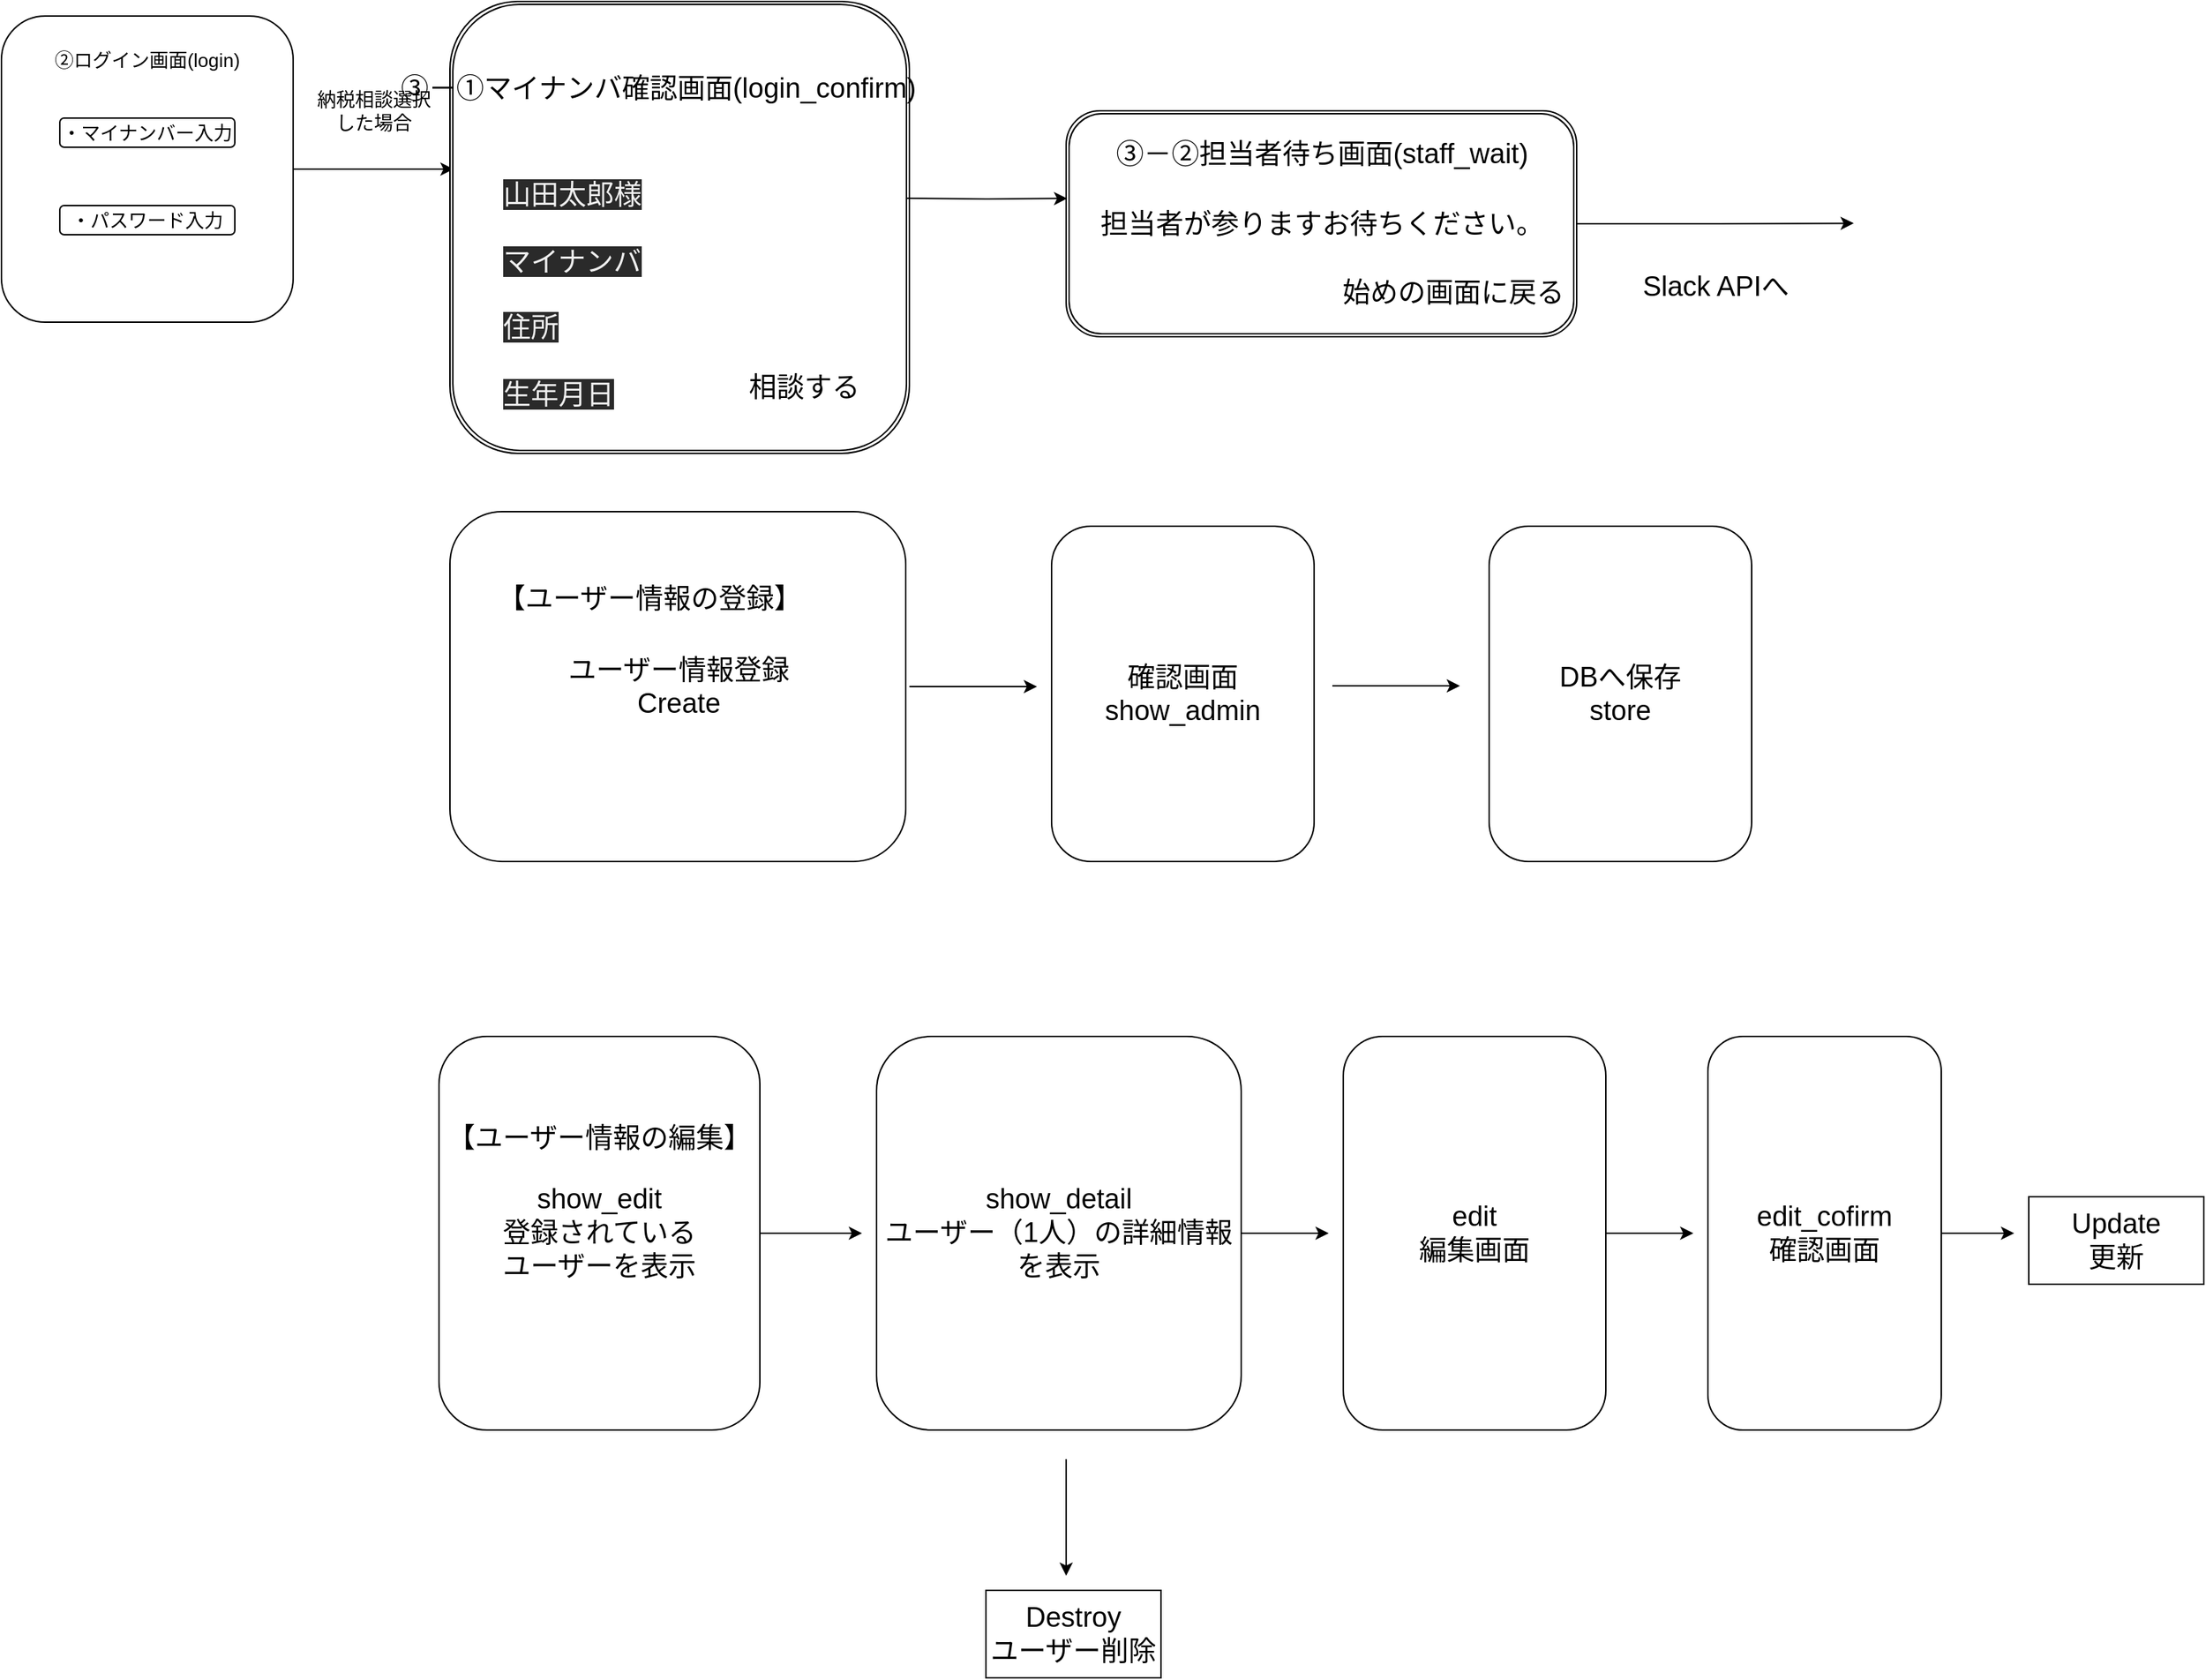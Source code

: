 <mxfile version="13.10.0" type="embed">
    <diagram id="6hGFLwfOUW9BJ-s0fimq" name="Page-1">
        <mxGraphModel dx="1013" dy="767" grid="1" gridSize="10" guides="1" tooltips="1" connect="1" arrows="1" fold="1" page="1" pageScale="1" pageWidth="1654" pageHeight="1169" math="0" shadow="0">
            <root>
                <mxCell id="0"/>
                <mxCell id="1" parent="0"/>
                <mxCell id="0iTI7bKBJ6JELypw6VL1-83" style="edgeStyle=orthogonalEdgeStyle;rounded=0;orthogonalLoop=1;jettySize=auto;html=1;exitX=1;exitY=0.5;exitDx=0;exitDy=0;fontSize=13;" parent="1" source="36" edge="1">
                    <mxGeometry relative="1" as="geometry">
                        <mxPoint x="500" y="165" as="targetPoint"/>
                        <Array as="points">
                            <mxPoint x="500" y="165"/>
                        </Array>
                    </mxGeometry>
                </mxCell>
                <mxCell id="36" value="&lt;br style=&quot;font-size: 13px;&quot;&gt;②ログイン画面(login)" style="rounded=1;whiteSpace=wrap;html=1;align=center;horizontal=1;verticalAlign=top;fontSize=13;" parent="1" vertex="1">
                    <mxGeometry x="190" y="60" width="200" height="210" as="geometry"/>
                </mxCell>
                <mxCell id="37" value="&lt;span style=&quot;font-size: 13px;&quot;&gt;・マイナンバー入力&lt;/span&gt;" style="rounded=1;whiteSpace=wrap;html=1;fontSize=13;" parent="1" vertex="1">
                    <mxGeometry x="230" y="130" width="120" height="20" as="geometry"/>
                </mxCell>
                <mxCell id="38" value="&lt;span style=&quot;font-size: 13px;&quot;&gt;・パスワード入力&lt;/span&gt;" style="rounded=1;whiteSpace=wrap;html=1;fontSize=13;" parent="1" vertex="1">
                    <mxGeometry x="230" y="190" width="120" height="20" as="geometry"/>
                </mxCell>
                <mxCell id="39" style="edgeStyle=orthogonalEdgeStyle;rounded=0;orthogonalLoop=1;jettySize=auto;html=1;exitX=0.5;exitY=1;exitDx=0;exitDy=0;fontSize=13;" parent="1" source="36" target="36" edge="1">
                    <mxGeometry relative="1" as="geometry"/>
                </mxCell>
                <mxCell id="42" value="" style="edgeStyle=orthogonalEdgeStyle;rounded=0;orthogonalLoop=1;jettySize=auto;html=1;fontSize=19;" parent="1" target="41" edge="1">
                    <mxGeometry relative="1" as="geometry">
                        <mxPoint x="655.059" y="240" as="sourcePoint"/>
                    </mxGeometry>
                </mxCell>
                <mxCell id="41" value="" style="shape=ext;double=1;rounded=1;whiteSpace=wrap;html=1;align=left;fontSize=19;" parent="1" vertex="1">
                    <mxGeometry x="497.5" y="50" width="315" height="310" as="geometry"/>
                </mxCell>
                <mxCell id="0iTI7bKBJ6JELypw6VL1-79" value="相談する" style="text;html=1;align=center;verticalAlign=middle;resizable=0;points=[];autosize=1;fontSize=19;" parent="1" vertex="1">
                    <mxGeometry x="695" y="300" width="90" height="30" as="geometry"/>
                </mxCell>
                <mxCell id="xsVDTVftM3OOLQT2cAot-43" style="edgeStyle=orthogonalEdgeStyle;rounded=0;orthogonalLoop=1;jettySize=auto;html=1;entryX=0.002;entryY=0.388;entryDx=0;entryDy=0;entryPerimeter=0;fontSize=19;" parent="1" target="xsVDTVftM3OOLQT2cAot-42" edge="1">
                    <mxGeometry relative="1" as="geometry">
                        <Array as="points"/>
                        <mxPoint x="810" y="185" as="sourcePoint"/>
                    </mxGeometry>
                </mxCell>
                <mxCell id="0iTI7bKBJ6JELypw6VL1-86" value="納税相談選択&lt;br style=&quot;font-size: 13px;&quot;&gt;した場合" style="text;html=1;align=center;verticalAlign=middle;resizable=0;points=[];autosize=1;fontSize=13;" parent="1" vertex="1">
                    <mxGeometry x="400" y="105" width="90" height="40" as="geometry"/>
                </mxCell>
                <mxCell id="xsVDTVftM3OOLQT2cAot-39" value="③－①マイナンバ確認画面(login_confirm)" style="text;html=1;align=center;verticalAlign=middle;resizable=0;points=[];autosize=1;fontSize=19;" parent="1" vertex="1">
                    <mxGeometry x="455" y="95" width="370" height="30" as="geometry"/>
                </mxCell>
                <mxCell id="44" style="edgeStyle=orthogonalEdgeStyle;rounded=0;orthogonalLoop=1;jettySize=auto;html=1;exitX=1;exitY=0.5;exitDx=0;exitDy=0;fontSize=19;" parent="1" source="xsVDTVftM3OOLQT2cAot-42" edge="1">
                    <mxGeometry relative="1" as="geometry">
                        <mxPoint x="1460" y="202.176" as="targetPoint"/>
                    </mxGeometry>
                </mxCell>
                <mxCell id="xsVDTVftM3OOLQT2cAot-42" value="" style="shape=ext;double=1;rounded=1;whiteSpace=wrap;html=1;align=left;fontSize=19;" parent="1" vertex="1">
                    <mxGeometry x="920" y="125" width="350" height="155" as="geometry"/>
                </mxCell>
                <mxCell id="xsVDTVftM3OOLQT2cAot-46" value="担当者が参りますお待ちください。" style="text;html=1;align=center;verticalAlign=middle;resizable=0;points=[];autosize=1;fontSize=19;" parent="1" vertex="1">
                    <mxGeometry x="935" y="187.5" width="320" height="30" as="geometry"/>
                </mxCell>
                <mxCell id="xsVDTVftM3OOLQT2cAot-47" value="③－②担当者待ち画面(staff_wait)" style="text;html=1;align=center;verticalAlign=middle;resizable=0;points=[];autosize=1;fontSize=19;" parent="1" vertex="1">
                    <mxGeometry x="945" y="140" width="300" height="30" as="geometry"/>
                </mxCell>
                <mxCell id="xsVDTVftM3OOLQT2cAot-55" value="始めの画面に戻る" style="text;html=1;align=center;verticalAlign=middle;resizable=0;points=[];autosize=1;fontSize=19;" parent="1" vertex="1">
                    <mxGeometry x="1100" y="235" width="170" height="30" as="geometry"/>
                </mxCell>
                <mxCell id="43" value="&lt;span style=&quot;color: rgb(240, 240, 240); font-family: helvetica; font-size: 19px; font-style: normal; font-weight: 400; letter-spacing: normal; text-align: left; text-indent: 0px; text-transform: none; word-spacing: 0px; background-color: rgb(42, 42, 42); float: none; display: inline;&quot;&gt;山田太郎様&lt;br style=&quot;font-size: 19px;&quot;&gt;&lt;br style=&quot;font-size: 19px;&quot;&gt;マイナンバ&lt;br style=&quot;font-size: 19px;&quot;&gt;&lt;br style=&quot;font-size: 19px;&quot;&gt;住所&lt;br style=&quot;font-size: 19px;&quot;&gt;&lt;br style=&quot;font-size: 19px;&quot;&gt;生年月日&lt;br style=&quot;font-size: 19px;&quot;&gt;&lt;br style=&quot;font-size: 19px;&quot;&gt;&lt;/span&gt;" style="text;whiteSpace=wrap;html=1;fontSize=19;" parent="1" vertex="1">
                    <mxGeometry x="531.5" y="165" width="140" height="140" as="geometry"/>
                </mxCell>
                <mxCell id="45" value="Slack APIへ" style="text;html=1;align=center;verticalAlign=middle;resizable=0;points=[];autosize=1;fontSize=19;" parent="1" vertex="1">
                    <mxGeometry x="1305" y="231" width="120" height="30" as="geometry"/>
                </mxCell>
                <mxCell id="47" value="ユーザー情報登録&lt;br style=&quot;font-size: 19px;&quot;&gt;Create" style="rounded=1;whiteSpace=wrap;html=1;fontSize=19;" parent="1" vertex="1">
                    <mxGeometry x="497.5" y="400" width="312.5" height="240" as="geometry"/>
                </mxCell>
                <mxCell id="48" value="確認画面&lt;br style=&quot;font-size: 19px;&quot;&gt;show_admin" style="rounded=1;whiteSpace=wrap;html=1;fontSize=19;" parent="1" vertex="1">
                    <mxGeometry x="910" y="410" width="180" height="230" as="geometry"/>
                </mxCell>
                <mxCell id="70" style="edgeStyle=orthogonalEdgeStyle;rounded=0;orthogonalLoop=1;jettySize=auto;html=1;fontSize=19;" edge="1" parent="1" source="51">
                    <mxGeometry relative="1" as="geometry">
                        <mxPoint x="780" y="895" as="targetPoint"/>
                    </mxGeometry>
                </mxCell>
                <mxCell id="51" value="show_edit&lt;br style=&quot;font-size: 19px&quot;&gt;登録されている&lt;br&gt;ユーザーを表示" style="rounded=1;whiteSpace=wrap;html=1;fontSize=19;" parent="1" vertex="1">
                    <mxGeometry x="490" y="760" width="220" height="270" as="geometry"/>
                </mxCell>
                <mxCell id="52" value="" style="endArrow=classic;html=1;fontSize=19;" parent="1" edge="1">
                    <mxGeometry width="50" height="50" relative="1" as="geometry">
                        <mxPoint x="812.5" y="520" as="sourcePoint"/>
                        <mxPoint x="900" y="520" as="targetPoint"/>
                    </mxGeometry>
                </mxCell>
                <mxCell id="58" value="DBへ保存&lt;br style=&quot;font-size: 19px;&quot;&gt;store" style="rounded=1;whiteSpace=wrap;html=1;fontSize=19;" parent="1" vertex="1">
                    <mxGeometry x="1210" y="410" width="180" height="230" as="geometry"/>
                </mxCell>
                <mxCell id="59" value="" style="endArrow=classic;html=1;fontSize=19;" parent="1" edge="1">
                    <mxGeometry width="50" height="50" relative="1" as="geometry">
                        <mxPoint x="1102.5" y="519.5" as="sourcePoint"/>
                        <mxPoint x="1190" y="519.5" as="targetPoint"/>
                    </mxGeometry>
                </mxCell>
                <mxCell id="71" style="edgeStyle=orthogonalEdgeStyle;rounded=0;orthogonalLoop=1;jettySize=auto;html=1;fontSize=19;" edge="1" parent="1" source="60">
                    <mxGeometry relative="1" as="geometry">
                        <mxPoint x="1100" y="895" as="targetPoint"/>
                    </mxGeometry>
                </mxCell>
                <mxCell id="60" value="show_detail&lt;br style=&quot;font-size: 19px;&quot;&gt;ユーザー（1人）の詳細情報を表示" style="rounded=1;whiteSpace=wrap;html=1;fontSize=19;" parent="1" vertex="1">
                    <mxGeometry x="790" y="760" width="250" height="270" as="geometry"/>
                </mxCell>
                <mxCell id="72" style="edgeStyle=orthogonalEdgeStyle;rounded=0;orthogonalLoop=1;jettySize=auto;html=1;fontSize=19;" edge="1" parent="1" source="61">
                    <mxGeometry relative="1" as="geometry">
                        <mxPoint x="1350" y="895" as="targetPoint"/>
                    </mxGeometry>
                </mxCell>
                <mxCell id="61" value="edit&lt;br style=&quot;font-size: 19px;&quot;&gt;編集画面" style="rounded=1;whiteSpace=wrap;html=1;fontSize=19;" parent="1" vertex="1">
                    <mxGeometry x="1110" y="760" width="180" height="270" as="geometry"/>
                </mxCell>
                <mxCell id="73" style="edgeStyle=orthogonalEdgeStyle;rounded=0;orthogonalLoop=1;jettySize=auto;html=1;fontSize=19;" edge="1" parent="1" source="63">
                    <mxGeometry relative="1" as="geometry">
                        <mxPoint x="1570" y="895" as="targetPoint"/>
                    </mxGeometry>
                </mxCell>
                <mxCell id="63" value="edit_cofirm&lt;br style=&quot;font-size: 19px;&quot;&gt;確認画面" style="rounded=1;whiteSpace=wrap;html=1;fontSize=19;" parent="1" vertex="1">
                    <mxGeometry x="1360" y="760" width="160" height="270" as="geometry"/>
                </mxCell>
                <mxCell id="67" value="Update&lt;br style=&quot;font-size: 19px;&quot;&gt;更新" style="rounded=0;whiteSpace=wrap;html=1;fontSize=19;" vertex="1" parent="1">
                    <mxGeometry x="1580" y="870" width="120" height="60" as="geometry"/>
                </mxCell>
                <mxCell id="68" value="Destroy&lt;br style=&quot;font-size: 19px;&quot;&gt;ユーザー削除" style="rounded=0;whiteSpace=wrap;html=1;fontSize=19;" vertex="1" parent="1">
                    <mxGeometry x="865" y="1140" width="120" height="60" as="geometry"/>
                </mxCell>
                <mxCell id="75" value="" style="endArrow=classic;html=1;fontSize=19;" edge="1" parent="1">
                    <mxGeometry width="50" height="50" relative="1" as="geometry">
                        <mxPoint x="920" y="1050" as="sourcePoint"/>
                        <mxPoint x="920" y="1130" as="targetPoint"/>
                    </mxGeometry>
                </mxCell>
                <mxCell id="76" value="【ユーザー情報の編集】" style="text;html=1;strokeColor=none;fillColor=none;align=center;verticalAlign=middle;whiteSpace=wrap;rounded=0;fontSize=19;" vertex="1" parent="1">
                    <mxGeometry x="480" y="820" width="240" height="20" as="geometry"/>
                </mxCell>
                <mxCell id="78" value="【ユーザー情報の登録】" style="text;html=1;strokeColor=none;fillColor=none;align=center;verticalAlign=middle;whiteSpace=wrap;rounded=0;fontSize=19;" vertex="1" parent="1">
                    <mxGeometry x="520" y="450" width="228.75" height="20" as="geometry"/>
                </mxCell>
            </root>
        </mxGraphModel>
    </diagram>
</mxfile>